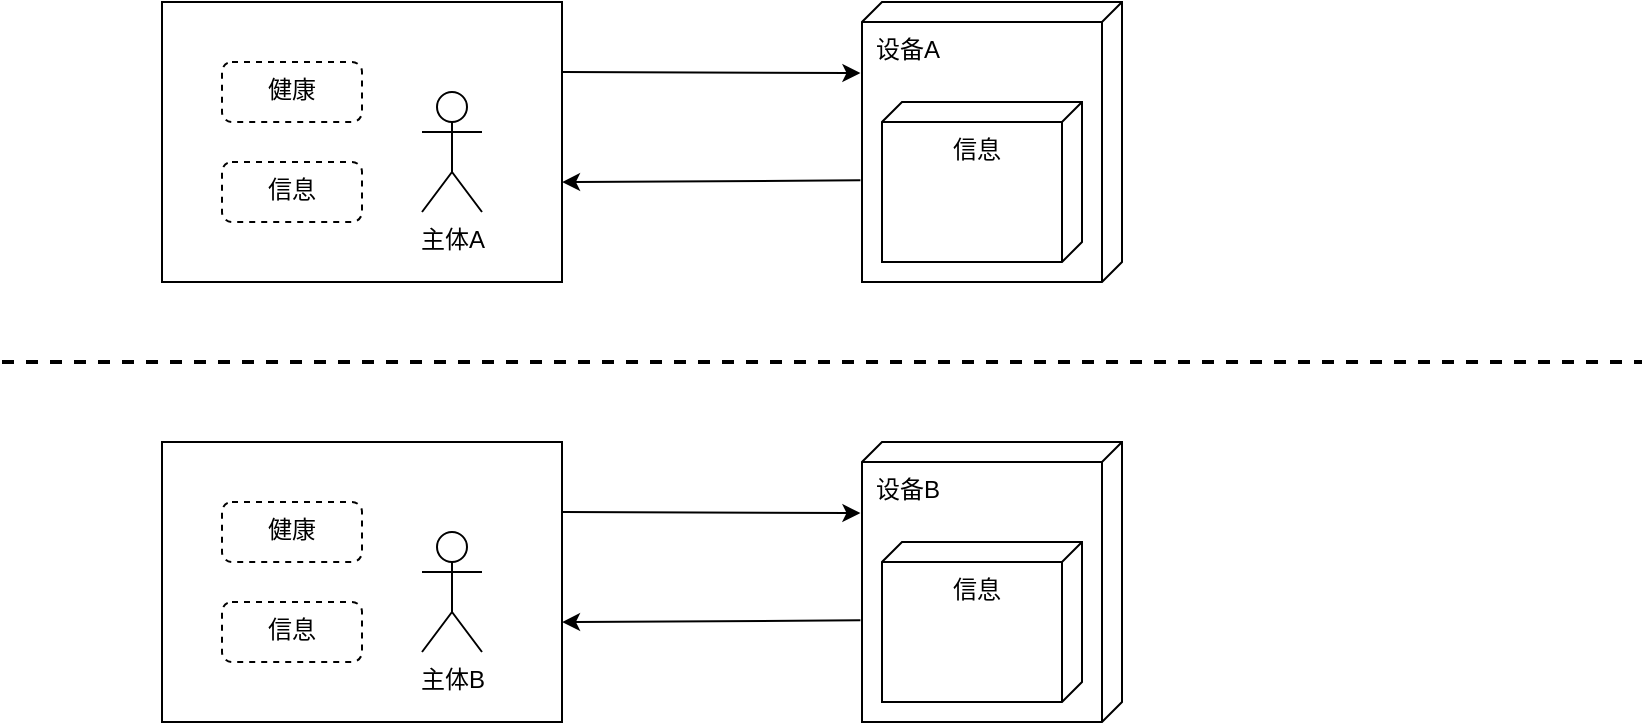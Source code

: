 <mxfile version="21.3.8" type="github">
  <diagram name="第 1 页" id="PbRfWuxGKFb0lXcP3tOV">
    <mxGraphModel dx="1877" dy="625" grid="1" gridSize="10" guides="1" tooltips="1" connect="1" arrows="1" fold="1" page="1" pageScale="1" pageWidth="827" pageHeight="1169" math="0" shadow="0">
      <root>
        <mxCell id="0" />
        <mxCell id="1" parent="0" />
        <mxCell id="5uqvr3K4V6anRMqf3P03-28" value="" style="group" vertex="1" connectable="0" parent="1">
          <mxGeometry x="80" y="140" width="480" height="140" as="geometry" />
        </mxCell>
        <mxCell id="5uqvr3K4V6anRMqf3P03-20" value="" style="group" vertex="1" connectable="0" parent="5uqvr3K4V6anRMqf3P03-28">
          <mxGeometry width="200" height="140" as="geometry" />
        </mxCell>
        <mxCell id="5uqvr3K4V6anRMqf3P03-18" value="" style="rounded=0;whiteSpace=wrap;html=1;" vertex="1" parent="5uqvr3K4V6anRMqf3P03-20">
          <mxGeometry width="200" height="140" as="geometry" />
        </mxCell>
        <mxCell id="5uqvr3K4V6anRMqf3P03-19" value="" style="group" vertex="1" connectable="0" parent="5uqvr3K4V6anRMqf3P03-20">
          <mxGeometry x="30" y="30" width="130" height="90" as="geometry" />
        </mxCell>
        <mxCell id="5uqvr3K4V6anRMqf3P03-2" value="主体A" style="shape=umlActor;verticalLabelPosition=bottom;verticalAlign=top;html=1;" vertex="1" parent="5uqvr3K4V6anRMqf3P03-19">
          <mxGeometry x="100" y="15" width="30" height="60" as="geometry" />
        </mxCell>
        <mxCell id="5uqvr3K4V6anRMqf3P03-13" value="健康" style="html=1;align=center;verticalAlign=top;rounded=1;absoluteArcSize=1;arcSize=10;dashed=1;whiteSpace=wrap;" vertex="1" parent="5uqvr3K4V6anRMqf3P03-20">
          <mxGeometry x="30" y="30" width="70" height="30" as="geometry" />
        </mxCell>
        <mxCell id="5uqvr3K4V6anRMqf3P03-8" value="信息" style="html=1;align=center;verticalAlign=top;rounded=1;absoluteArcSize=1;arcSize=10;dashed=1;whiteSpace=wrap;" vertex="1" parent="5uqvr3K4V6anRMqf3P03-20">
          <mxGeometry x="30" y="80" width="70" height="30" as="geometry" />
        </mxCell>
        <mxCell id="5uqvr3K4V6anRMqf3P03-27" style="rounded=0;orthogonalLoop=1;jettySize=auto;html=1;entryX=1;entryY=0.643;entryDx=0;entryDy=0;entryPerimeter=0;exitX=0.637;exitY=1.006;exitDx=0;exitDy=0;exitPerimeter=0;" edge="1" parent="5uqvr3K4V6anRMqf3P03-28" source="5uqvr3K4V6anRMqf3P03-3" target="5uqvr3K4V6anRMqf3P03-18">
          <mxGeometry relative="1" as="geometry" />
        </mxCell>
        <mxCell id="5uqvr3K4V6anRMqf3P03-3" value="设备A" style="verticalAlign=top;align=left;shape=cube;size=10;direction=south;fontStyle=0;html=1;boundedLbl=1;spacingLeft=5;whiteSpace=wrap;" vertex="1" parent="5uqvr3K4V6anRMqf3P03-28">
          <mxGeometry x="350" width="130" height="140" as="geometry" />
        </mxCell>
        <mxCell id="5uqvr3K4V6anRMqf3P03-4" value="信息" style="verticalAlign=top;align=center;shape=cube;size=10;direction=south;html=1;boundedLbl=1;spacingLeft=5;whiteSpace=wrap;" vertex="1" parent="5uqvr3K4V6anRMqf3P03-3">
          <mxGeometry width="100" height="80" relative="1" as="geometry">
            <mxPoint x="10" y="50" as="offset" />
          </mxGeometry>
        </mxCell>
        <mxCell id="5uqvr3K4V6anRMqf3P03-26" style="rounded=0;orthogonalLoop=1;jettySize=auto;html=1;exitX=1;exitY=0.25;exitDx=0;exitDy=0;entryX=0.254;entryY=1.006;entryDx=0;entryDy=0;entryPerimeter=0;" edge="1" parent="5uqvr3K4V6anRMqf3P03-28" source="5uqvr3K4V6anRMqf3P03-18" target="5uqvr3K4V6anRMqf3P03-3">
          <mxGeometry relative="1" as="geometry" />
        </mxCell>
        <mxCell id="5uqvr3K4V6anRMqf3P03-29" value="" style="group" vertex="1" connectable="0" parent="1">
          <mxGeometry x="80" y="360" width="480" height="140" as="geometry" />
        </mxCell>
        <mxCell id="5uqvr3K4V6anRMqf3P03-30" value="" style="group" vertex="1" connectable="0" parent="5uqvr3K4V6anRMqf3P03-29">
          <mxGeometry width="200" height="140" as="geometry" />
        </mxCell>
        <mxCell id="5uqvr3K4V6anRMqf3P03-31" value="" style="rounded=0;whiteSpace=wrap;html=1;" vertex="1" parent="5uqvr3K4V6anRMqf3P03-30">
          <mxGeometry width="200" height="140" as="geometry" />
        </mxCell>
        <mxCell id="5uqvr3K4V6anRMqf3P03-32" value="" style="group" vertex="1" connectable="0" parent="5uqvr3K4V6anRMqf3P03-30">
          <mxGeometry x="30" y="30" width="130" height="90" as="geometry" />
        </mxCell>
        <mxCell id="5uqvr3K4V6anRMqf3P03-33" value="主体B" style="shape=umlActor;verticalLabelPosition=bottom;verticalAlign=top;html=1;" vertex="1" parent="5uqvr3K4V6anRMqf3P03-32">
          <mxGeometry x="100" y="15" width="30" height="60" as="geometry" />
        </mxCell>
        <mxCell id="5uqvr3K4V6anRMqf3P03-34" value="健康" style="html=1;align=center;verticalAlign=top;rounded=1;absoluteArcSize=1;arcSize=10;dashed=1;whiteSpace=wrap;" vertex="1" parent="5uqvr3K4V6anRMqf3P03-30">
          <mxGeometry x="30" y="30" width="70" height="30" as="geometry" />
        </mxCell>
        <mxCell id="5uqvr3K4V6anRMqf3P03-35" value="信息" style="html=1;align=center;verticalAlign=top;rounded=1;absoluteArcSize=1;arcSize=10;dashed=1;whiteSpace=wrap;" vertex="1" parent="5uqvr3K4V6anRMqf3P03-30">
          <mxGeometry x="30" y="80" width="70" height="30" as="geometry" />
        </mxCell>
        <mxCell id="5uqvr3K4V6anRMqf3P03-36" style="rounded=0;orthogonalLoop=1;jettySize=auto;html=1;entryX=1;entryY=0.643;entryDx=0;entryDy=0;entryPerimeter=0;exitX=0.637;exitY=1.006;exitDx=0;exitDy=0;exitPerimeter=0;" edge="1" parent="5uqvr3K4V6anRMqf3P03-29" source="5uqvr3K4V6anRMqf3P03-37" target="5uqvr3K4V6anRMqf3P03-31">
          <mxGeometry relative="1" as="geometry" />
        </mxCell>
        <mxCell id="5uqvr3K4V6anRMqf3P03-37" value="设备B" style="verticalAlign=top;align=left;shape=cube;size=10;direction=south;fontStyle=0;html=1;boundedLbl=1;spacingLeft=5;whiteSpace=wrap;" vertex="1" parent="5uqvr3K4V6anRMqf3P03-29">
          <mxGeometry x="350" width="130" height="140" as="geometry" />
        </mxCell>
        <mxCell id="5uqvr3K4V6anRMqf3P03-38" value="信息" style="verticalAlign=top;align=center;shape=cube;size=10;direction=south;html=1;boundedLbl=1;spacingLeft=5;whiteSpace=wrap;" vertex="1" parent="5uqvr3K4V6anRMqf3P03-37">
          <mxGeometry width="100" height="80" relative="1" as="geometry">
            <mxPoint x="10" y="50" as="offset" />
          </mxGeometry>
        </mxCell>
        <mxCell id="5uqvr3K4V6anRMqf3P03-39" style="rounded=0;orthogonalLoop=1;jettySize=auto;html=1;exitX=1;exitY=0.25;exitDx=0;exitDy=0;entryX=0.254;entryY=1.006;entryDx=0;entryDy=0;entryPerimeter=0;" edge="1" parent="5uqvr3K4V6anRMqf3P03-29" source="5uqvr3K4V6anRMqf3P03-31" target="5uqvr3K4V6anRMqf3P03-37">
          <mxGeometry relative="1" as="geometry" />
        </mxCell>
        <mxCell id="5uqvr3K4V6anRMqf3P03-40" value="" style="endArrow=none;dashed=1;html=1;strokeWidth=2;rounded=0;" edge="1" parent="1">
          <mxGeometry width="50" height="50" relative="1" as="geometry">
            <mxPoint y="320" as="sourcePoint" />
            <mxPoint x="820" y="320" as="targetPoint" />
          </mxGeometry>
        </mxCell>
      </root>
    </mxGraphModel>
  </diagram>
</mxfile>
